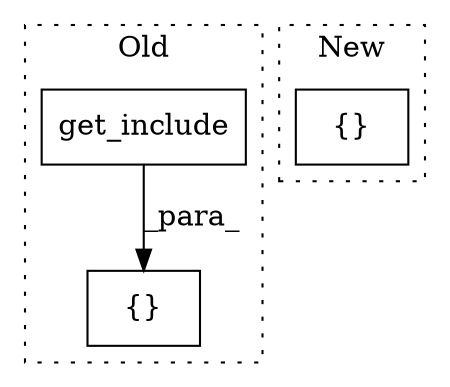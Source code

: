 digraph G {
subgraph cluster0 {
1 [label="get_include" a="32" s="2209" l="13" shape="box"];
3 [label="{}" a="4" s="2202,2222" l="1,1" shape="box"];
label = "Old";
style="dotted";
}
subgraph cluster1 {
2 [label="{}" a="4" s="3618,3632" l="1,1" shape="box"];
label = "New";
style="dotted";
}
1 -> 3 [label="_para_"];
}